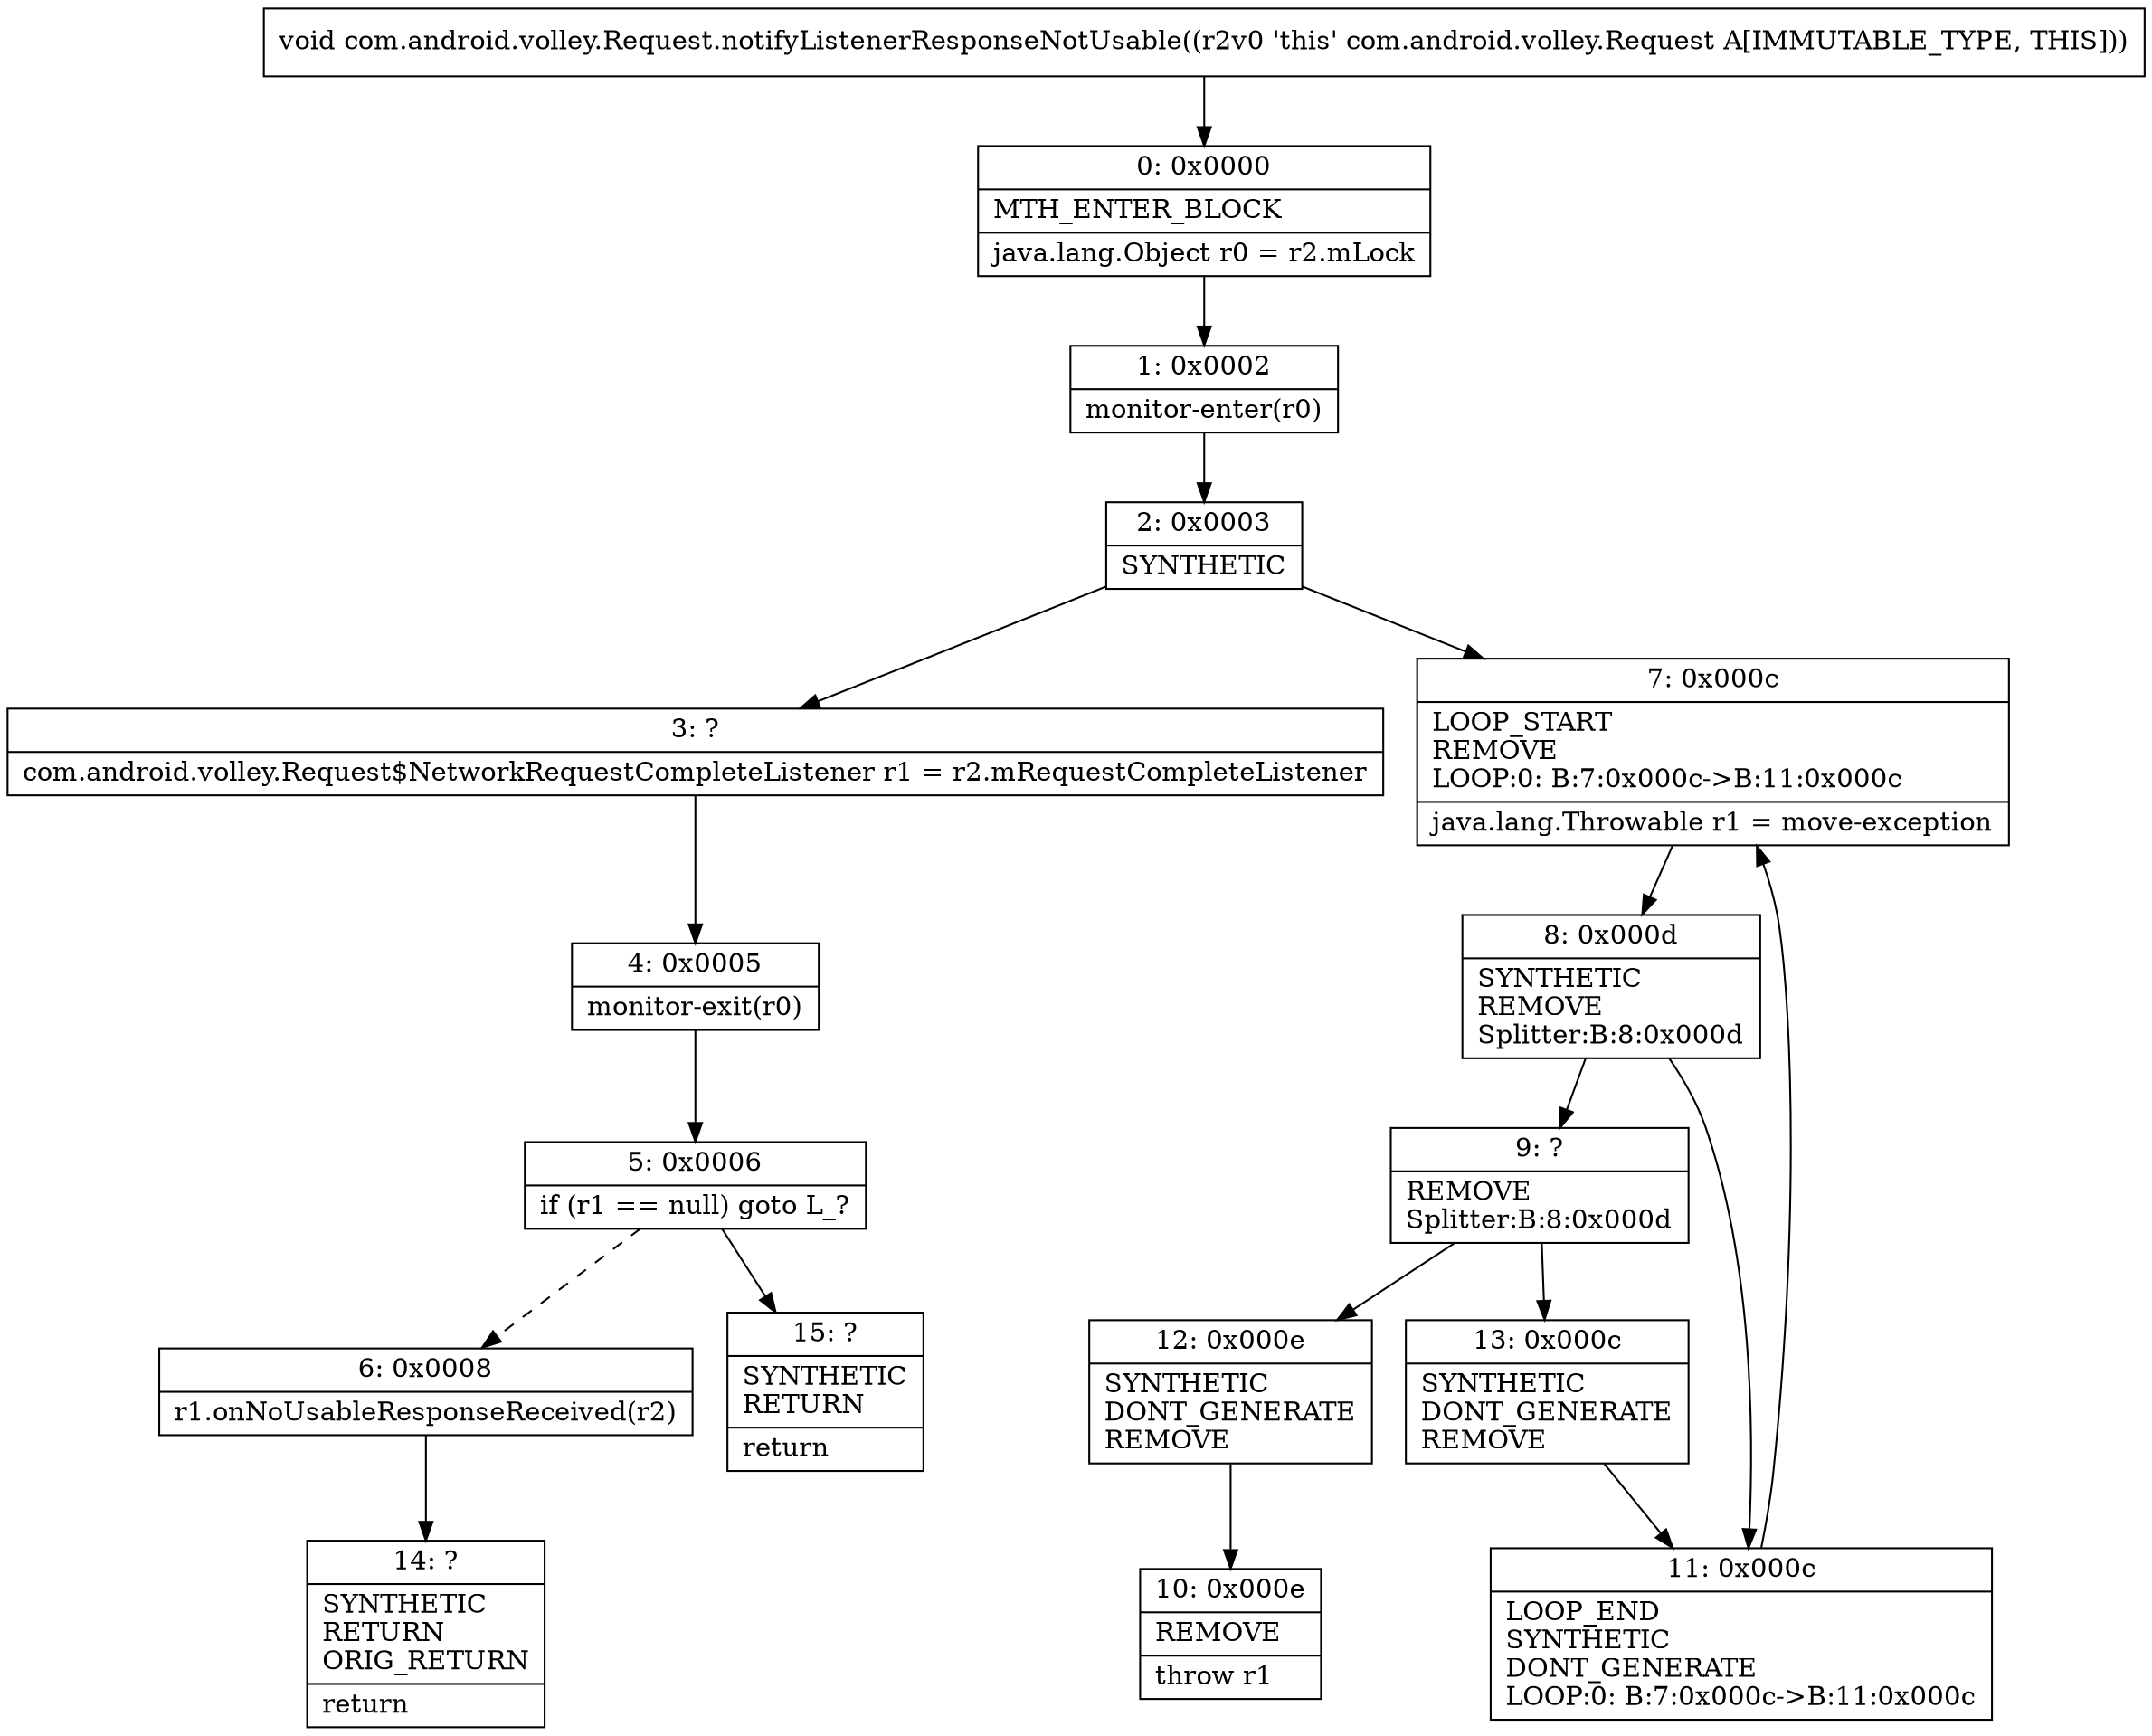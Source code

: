 digraph "CFG forcom.android.volley.Request.notifyListenerResponseNotUsable()V" {
Node_0 [shape=record,label="{0\:\ 0x0000|MTH_ENTER_BLOCK\l|java.lang.Object r0 = r2.mLock\l}"];
Node_1 [shape=record,label="{1\:\ 0x0002|monitor\-enter(r0)\l}"];
Node_2 [shape=record,label="{2\:\ 0x0003|SYNTHETIC\l}"];
Node_3 [shape=record,label="{3\:\ ?|com.android.volley.Request$NetworkRequestCompleteListener r1 = r2.mRequestCompleteListener\l}"];
Node_4 [shape=record,label="{4\:\ 0x0005|monitor\-exit(r0)\l}"];
Node_5 [shape=record,label="{5\:\ 0x0006|if (r1 == null) goto L_?\l}"];
Node_6 [shape=record,label="{6\:\ 0x0008|r1.onNoUsableResponseReceived(r2)\l}"];
Node_7 [shape=record,label="{7\:\ 0x000c|LOOP_START\lREMOVE\lLOOP:0: B:7:0x000c\-\>B:11:0x000c\l|java.lang.Throwable r1 = move\-exception\l}"];
Node_8 [shape=record,label="{8\:\ 0x000d|SYNTHETIC\lREMOVE\lSplitter:B:8:0x000d\l}"];
Node_9 [shape=record,label="{9\:\ ?|REMOVE\lSplitter:B:8:0x000d\l}"];
Node_10 [shape=record,label="{10\:\ 0x000e|REMOVE\l|throw r1\l}"];
Node_11 [shape=record,label="{11\:\ 0x000c|LOOP_END\lSYNTHETIC\lDONT_GENERATE\lLOOP:0: B:7:0x000c\-\>B:11:0x000c\l}"];
Node_12 [shape=record,label="{12\:\ 0x000e|SYNTHETIC\lDONT_GENERATE\lREMOVE\l}"];
Node_13 [shape=record,label="{13\:\ 0x000c|SYNTHETIC\lDONT_GENERATE\lREMOVE\l}"];
Node_14 [shape=record,label="{14\:\ ?|SYNTHETIC\lRETURN\lORIG_RETURN\l|return\l}"];
Node_15 [shape=record,label="{15\:\ ?|SYNTHETIC\lRETURN\l|return\l}"];
MethodNode[shape=record,label="{void com.android.volley.Request.notifyListenerResponseNotUsable((r2v0 'this' com.android.volley.Request A[IMMUTABLE_TYPE, THIS])) }"];
MethodNode -> Node_0;
Node_0 -> Node_1;
Node_1 -> Node_2;
Node_2 -> Node_3;
Node_2 -> Node_7;
Node_3 -> Node_4;
Node_4 -> Node_5;
Node_5 -> Node_6[style=dashed];
Node_5 -> Node_15;
Node_6 -> Node_14;
Node_7 -> Node_8;
Node_8 -> Node_9;
Node_8 -> Node_11;
Node_9 -> Node_12;
Node_9 -> Node_13;
Node_11 -> Node_7;
Node_12 -> Node_10;
Node_13 -> Node_11;
}

